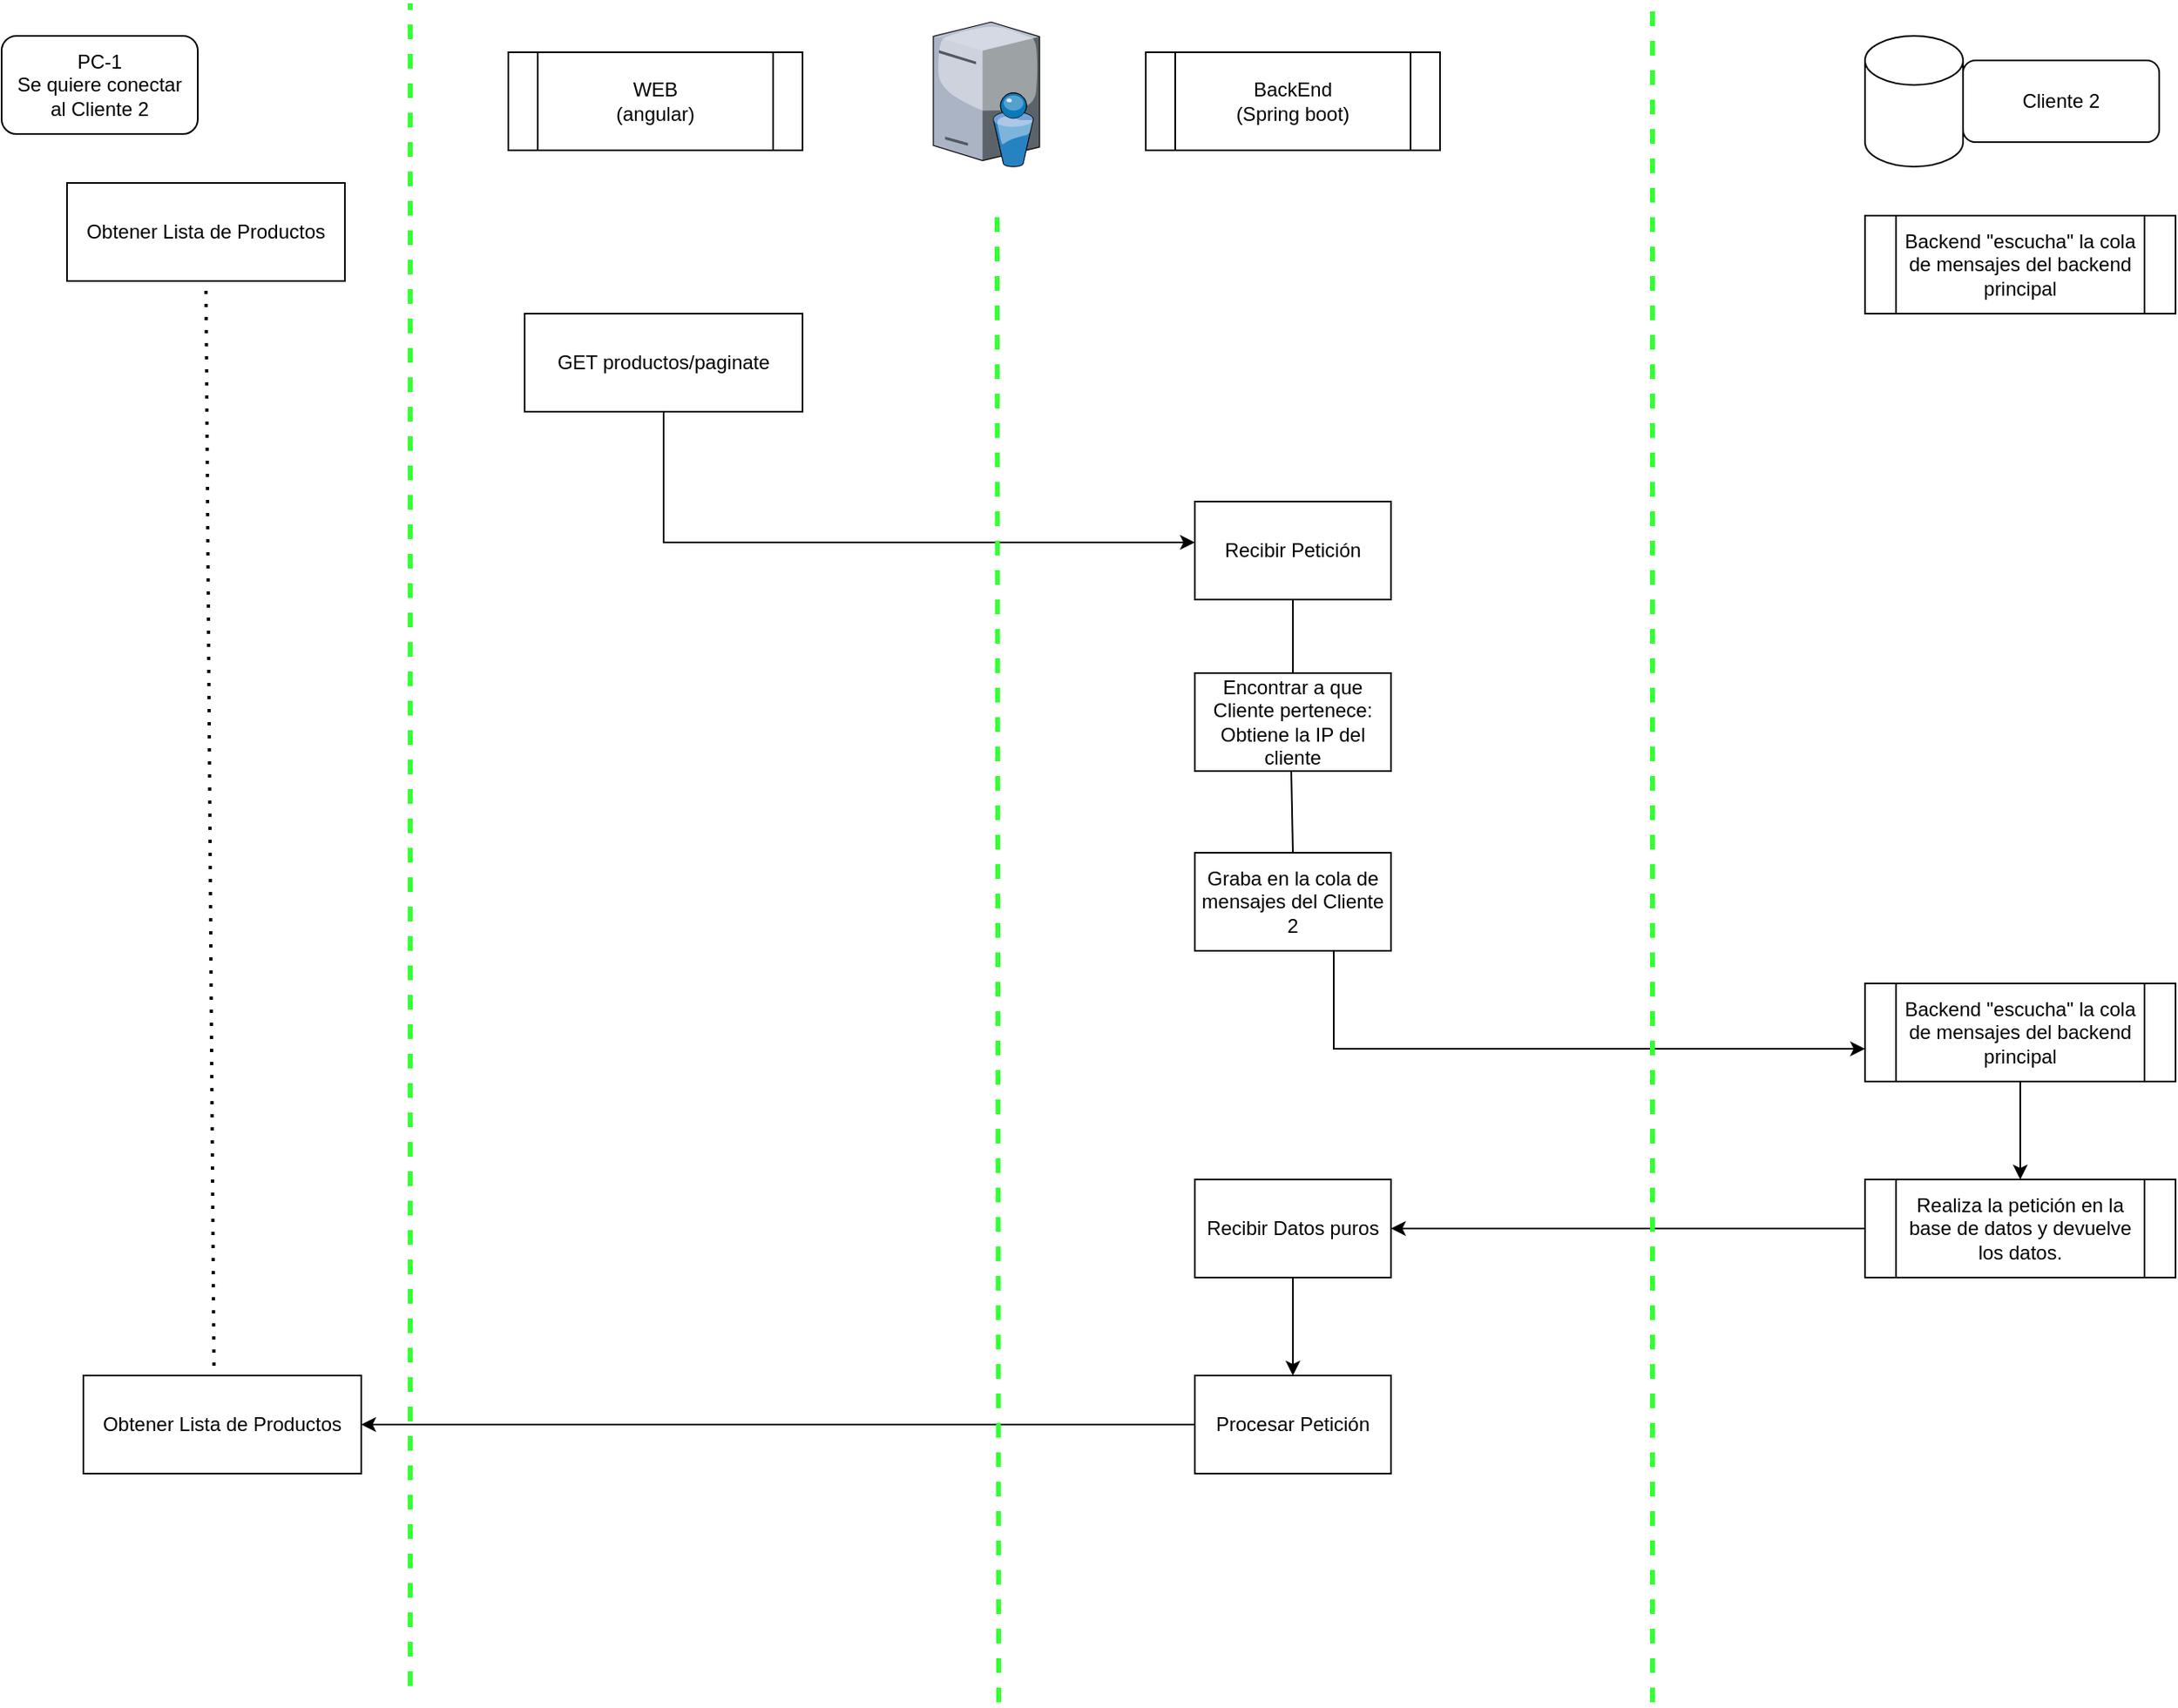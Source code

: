 <mxfile version="22.0.8" type="github">
  <diagram name="Page-1" id="822b0af5-4adb-64df-f703-e8dfc1f81529">
    <mxGraphModel dx="4685" dy="1950" grid="1" gridSize="10" guides="1" tooltips="1" connect="1" arrows="1" fold="1" page="1" pageScale="1" pageWidth="1100" pageHeight="850" background="none" math="0" shadow="0">
      <root>
        <mxCell id="0" />
        <mxCell id="1" parent="0" />
        <mxCell id="7d933b09d9755ecc-4" value="" style="verticalLabelPosition=bottom;aspect=fixed;html=1;verticalAlign=top;strokeColor=none;shape=mxgraph.citrix.directory_server;rounded=0;shadow=0;comic=0;fontFamily=Verdana;" parent="1" vertex="1">
          <mxGeometry x="320" y="131.5" width="65" height="88.5" as="geometry" />
        </mxCell>
        <mxCell id="Abwd0332JbdawSn48phl-2" value="WEB&lt;br&gt;(angular)" style="shape=process;whiteSpace=wrap;html=1;backgroundOutline=1;" parent="1" vertex="1">
          <mxGeometry x="60" y="150" width="180" height="60" as="geometry" />
        </mxCell>
        <mxCell id="Abwd0332JbdawSn48phl-3" value="BackEnd&lt;br&gt;(Spring boot)" style="shape=process;whiteSpace=wrap;html=1;backgroundOutline=1;" parent="1" vertex="1">
          <mxGeometry x="450" y="150" width="180" height="60" as="geometry" />
        </mxCell>
        <mxCell id="Abwd0332JbdawSn48phl-7" value="" style="shape=cylinder3;whiteSpace=wrap;html=1;boundedLbl=1;backgroundOutline=1;size=15;" parent="1" vertex="1">
          <mxGeometry x="890" y="140" width="60" height="80" as="geometry" />
        </mxCell>
        <mxCell id="Abwd0332JbdawSn48phl-8" value="Cliente 2" style="rounded=1;whiteSpace=wrap;html=1;" parent="1" vertex="1">
          <mxGeometry x="950" y="155" width="120" height="50" as="geometry" />
        </mxCell>
        <mxCell id="Abwd0332JbdawSn48phl-13" value="PC-1&lt;br&gt;Se quiere conectar&lt;br&gt;al Cliente 2" style="rounded=1;whiteSpace=wrap;html=1;" parent="1" vertex="1">
          <mxGeometry x="-250" y="140" width="120" height="60" as="geometry" />
        </mxCell>
        <mxCell id="Abwd0332JbdawSn48phl-22" value="Backend &quot;escucha&quot; la cola de mensajes del backend principal" style="shape=process;whiteSpace=wrap;html=1;backgroundOutline=1;" parent="1" vertex="1">
          <mxGeometry x="890" y="250" width="190" height="60" as="geometry" />
        </mxCell>
        <mxCell id="Abwd0332JbdawSn48phl-23" value="Obtener Lista de Productos" style="rounded=0;whiteSpace=wrap;html=1;" parent="1" vertex="1">
          <mxGeometry x="-210" y="230" width="170" height="60" as="geometry" />
        </mxCell>
        <mxCell id="Abwd0332JbdawSn48phl-26" value="" style="edgeStyle=orthogonalEdgeStyle;rounded=0;orthogonalLoop=1;jettySize=auto;html=1;" parent="1" source="Abwd0332JbdawSn48phl-24" target="Abwd0332JbdawSn48phl-25" edge="1">
          <mxGeometry relative="1" as="geometry">
            <Array as="points">
              <mxPoint x="155" y="450" />
            </Array>
          </mxGeometry>
        </mxCell>
        <mxCell id="Abwd0332JbdawSn48phl-24" value="GET productos/paginate" style="rounded=0;whiteSpace=wrap;html=1;" parent="1" vertex="1">
          <mxGeometry x="70" y="310" width="170" height="60" as="geometry" />
        </mxCell>
        <mxCell id="Abwd0332JbdawSn48phl-25" value="Recibir Petición" style="whiteSpace=wrap;html=1;rounded=0;" parent="1" vertex="1">
          <mxGeometry x="480" y="425" width="120" height="60" as="geometry" />
        </mxCell>
        <mxCell id="Abwd0332JbdawSn48phl-27" value="Encontrar a que Cliente pertenece: Obtiene la IP del cliente" style="whiteSpace=wrap;html=1;rounded=0;" parent="1" vertex="1">
          <mxGeometry x="480" y="530" width="120" height="60" as="geometry" />
        </mxCell>
        <mxCell id="Abwd0332JbdawSn48phl-29" value="Graba en la cola de mensajes del Cliente 2" style="whiteSpace=wrap;html=1;rounded=0;" parent="1" vertex="1">
          <mxGeometry x="480" y="640" width="120" height="60" as="geometry" />
        </mxCell>
        <mxCell id="Abwd0332JbdawSn48phl-30" value="Backend &quot;escucha&quot; la cola de mensajes del backend principal" style="shape=process;whiteSpace=wrap;html=1;backgroundOutline=1;" parent="1" vertex="1">
          <mxGeometry x="890" y="720" width="190" height="60" as="geometry" />
        </mxCell>
        <mxCell id="Abwd0332JbdawSn48phl-31" value="" style="endArrow=none;html=1;rounded=0;entryX=0.5;entryY=1;entryDx=0;entryDy=0;exitX=0.5;exitY=0;exitDx=0;exitDy=0;" parent="1" source="Abwd0332JbdawSn48phl-27" target="Abwd0332JbdawSn48phl-25" edge="1">
          <mxGeometry width="50" height="50" relative="1" as="geometry">
            <mxPoint x="500" y="620" as="sourcePoint" />
            <mxPoint x="550" y="570" as="targetPoint" />
          </mxGeometry>
        </mxCell>
        <mxCell id="Abwd0332JbdawSn48phl-32" value="" style="endArrow=none;html=1;rounded=0;exitX=0.5;exitY=0;exitDx=0;exitDy=0;" parent="1" source="Abwd0332JbdawSn48phl-29" edge="1">
          <mxGeometry width="50" height="50" relative="1" as="geometry">
            <mxPoint x="539.47" y="635" as="sourcePoint" />
            <mxPoint x="539" y="590" as="targetPoint" />
          </mxGeometry>
        </mxCell>
        <mxCell id="Abwd0332JbdawSn48phl-34" value="" style="edgeStyle=orthogonalEdgeStyle;rounded=0;orthogonalLoop=1;jettySize=auto;html=1;exitX=0.5;exitY=1;exitDx=0;exitDy=0;" parent="1" source="Abwd0332JbdawSn48phl-29" edge="1">
          <mxGeometry relative="1" as="geometry">
            <mxPoint x="565" y="680" as="sourcePoint" />
            <mxPoint x="890" y="760" as="targetPoint" />
            <Array as="points">
              <mxPoint x="565" y="700" />
              <mxPoint x="565" y="760" />
            </Array>
          </mxGeometry>
        </mxCell>
        <mxCell id="Abwd0332JbdawSn48phl-35" value="Realiza la petición en la base de datos y devuelve los datos." style="shape=process;whiteSpace=wrap;html=1;backgroundOutline=1;" parent="1" vertex="1">
          <mxGeometry x="890" y="840" width="190" height="60" as="geometry" />
        </mxCell>
        <mxCell id="Abwd0332JbdawSn48phl-37" value="Recibir Datos puros" style="whiteSpace=wrap;html=1;rounded=0;" parent="1" vertex="1">
          <mxGeometry x="480" y="840" width="120" height="60" as="geometry" />
        </mxCell>
        <mxCell id="Abwd0332JbdawSn48phl-38" value="" style="endArrow=classic;html=1;rounded=0;entryX=1;entryY=0.5;entryDx=0;entryDy=0;exitX=0;exitY=0.5;exitDx=0;exitDy=0;" parent="1" source="Abwd0332JbdawSn48phl-35" target="Abwd0332JbdawSn48phl-37" edge="1">
          <mxGeometry width="50" height="50" relative="1" as="geometry">
            <mxPoint x="500" y="620" as="sourcePoint" />
            <mxPoint x="550" y="570" as="targetPoint" />
          </mxGeometry>
        </mxCell>
        <mxCell id="Abwd0332JbdawSn48phl-39" value="" style="endArrow=classic;html=1;rounded=0;entryX=0.5;entryY=0;entryDx=0;entryDy=0;" parent="1" target="Abwd0332JbdawSn48phl-35" edge="1">
          <mxGeometry width="50" height="50" relative="1" as="geometry">
            <mxPoint x="985" y="780" as="sourcePoint" />
            <mxPoint x="550" y="570" as="targetPoint" />
          </mxGeometry>
        </mxCell>
        <mxCell id="Abwd0332JbdawSn48phl-40" value="Procesar Petición" style="whiteSpace=wrap;html=1;rounded=0;" parent="1" vertex="1">
          <mxGeometry x="480" y="960" width="120" height="60" as="geometry" />
        </mxCell>
        <mxCell id="Abwd0332JbdawSn48phl-41" value="" style="endArrow=classic;html=1;rounded=0;exitX=0.5;exitY=1;exitDx=0;exitDy=0;" parent="1" source="Abwd0332JbdawSn48phl-37" target="Abwd0332JbdawSn48phl-40" edge="1">
          <mxGeometry width="50" height="50" relative="1" as="geometry">
            <mxPoint x="350" y="820" as="sourcePoint" />
            <mxPoint x="400" y="770" as="targetPoint" />
          </mxGeometry>
        </mxCell>
        <mxCell id="Abwd0332JbdawSn48phl-42" value="" style="endArrow=none;dashed=1;html=1;dashPattern=1 3;strokeWidth=2;rounded=0;entryX=0.5;entryY=1;entryDx=0;entryDy=0;" parent="1" target="Abwd0332JbdawSn48phl-23" edge="1">
          <mxGeometry width="50" height="50" relative="1" as="geometry">
            <mxPoint x="-120" y="970" as="sourcePoint" />
            <mxPoint x="-100" y="460" as="targetPoint" />
          </mxGeometry>
        </mxCell>
        <mxCell id="Abwd0332JbdawSn48phl-43" value="Obtener Lista de Productos" style="rounded=0;whiteSpace=wrap;html=1;" parent="1" vertex="1">
          <mxGeometry x="-200" y="960" width="170" height="60" as="geometry" />
        </mxCell>
        <mxCell id="Abwd0332JbdawSn48phl-44" value="" style="endArrow=classic;html=1;rounded=0;exitX=0;exitY=0.5;exitDx=0;exitDy=0;entryX=1;entryY=0.5;entryDx=0;entryDy=0;" parent="1" source="Abwd0332JbdawSn48phl-40" target="Abwd0332JbdawSn48phl-43" edge="1">
          <mxGeometry width="50" height="50" relative="1" as="geometry">
            <mxPoint x="210" y="690" as="sourcePoint" />
            <mxPoint x="260" y="640" as="targetPoint" />
          </mxGeometry>
        </mxCell>
        <mxCell id="Abwd0332JbdawSn48phl-45" value="" style="endArrow=none;dashed=1;html=1;rounded=0;strokeColor=#33FF33;strokeWidth=3;" parent="1" edge="1">
          <mxGeometry width="50" height="50" relative="1" as="geometry">
            <mxPoint y="1150" as="sourcePoint" />
            <mxPoint y="120" as="targetPoint" />
          </mxGeometry>
        </mxCell>
        <mxCell id="Abwd0332JbdawSn48phl-46" value="" style="endArrow=none;dashed=1;html=1;rounded=0;strokeWidth=3;strokeColor=#33FF33;" parent="1" edge="1">
          <mxGeometry width="50" height="50" relative="1" as="geometry">
            <mxPoint x="360" y="1160" as="sourcePoint" />
            <mxPoint x="359" y="250" as="targetPoint" />
          </mxGeometry>
        </mxCell>
        <mxCell id="Abwd0332JbdawSn48phl-47" value="" style="endArrow=none;dashed=1;html=1;rounded=0;strokeWidth=3;strokeColor=#33FF33;" parent="1" edge="1">
          <mxGeometry width="50" height="50" relative="1" as="geometry">
            <mxPoint x="760" y="1160" as="sourcePoint" />
            <mxPoint x="760" y="120" as="targetPoint" />
          </mxGeometry>
        </mxCell>
      </root>
    </mxGraphModel>
  </diagram>
</mxfile>
